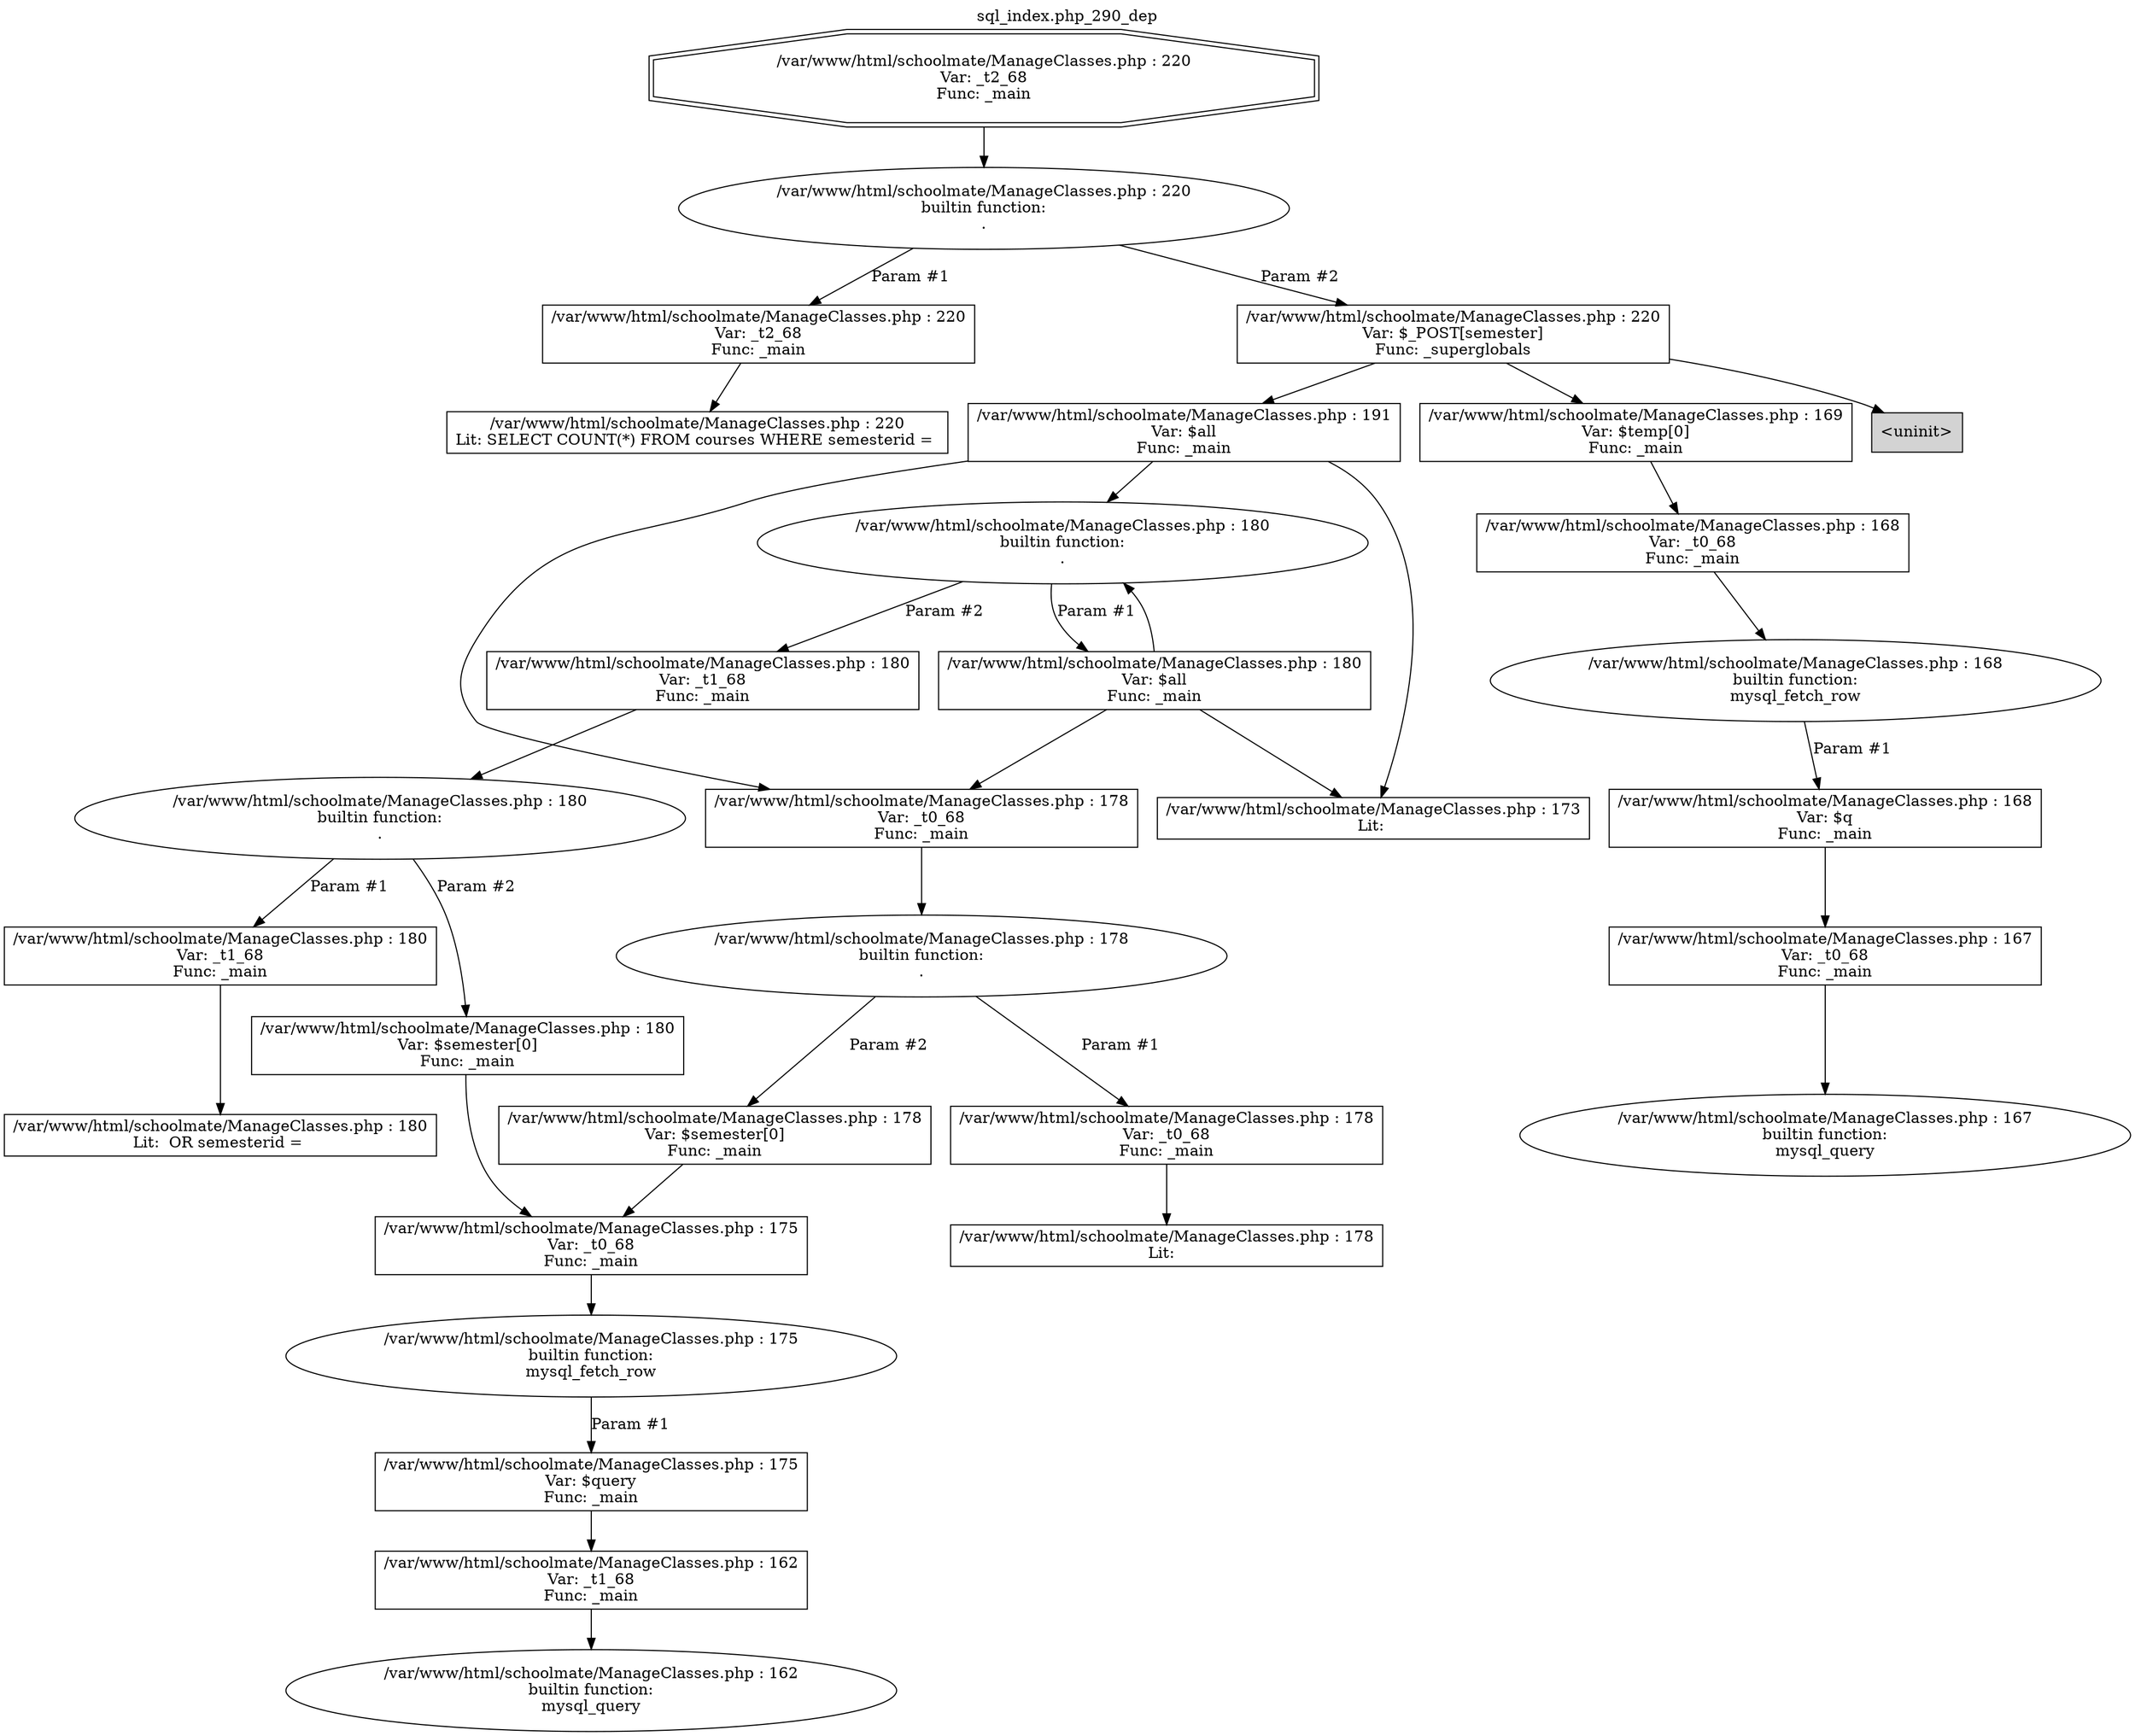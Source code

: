 digraph cfg {
  label="sql_index.php_290_dep";
  labelloc=t;
  n1 [shape=doubleoctagon, label="/var/www/html/schoolmate/ManageClasses.php : 220\nVar: _t2_68\nFunc: _main\n"];
  n2 [shape=ellipse, label="/var/www/html/schoolmate/ManageClasses.php : 220\nbuiltin function:\n.\n"];
  n3 [shape=box, label="/var/www/html/schoolmate/ManageClasses.php : 220\nVar: _t2_68\nFunc: _main\n"];
  n4 [shape=box, label="/var/www/html/schoolmate/ManageClasses.php : 220\nLit: SELECT COUNT(*) FROM courses WHERE semesterid = \n"];
  n5 [shape=box, label="/var/www/html/schoolmate/ManageClasses.php : 220\nVar: $_POST[semester]\nFunc: _superglobals\n"];
  n6 [shape=box, label="/var/www/html/schoolmate/ManageClasses.php : 191\nVar: $all\nFunc: _main\n"];
  n7 [shape=box, label="/var/www/html/schoolmate/ManageClasses.php : 178\nVar: _t0_68\nFunc: _main\n"];
  n8 [shape=ellipse, label="/var/www/html/schoolmate/ManageClasses.php : 178\nbuiltin function:\n.\n"];
  n9 [shape=box, label="/var/www/html/schoolmate/ManageClasses.php : 178\nVar: _t0_68\nFunc: _main\n"];
  n10 [shape=box, label="/var/www/html/schoolmate/ManageClasses.php : 178\nLit:  \n"];
  n11 [shape=box, label="/var/www/html/schoolmate/ManageClasses.php : 178\nVar: $semester[0]\nFunc: _main\n"];
  n12 [shape=box, label="/var/www/html/schoolmate/ManageClasses.php : 175\nVar: _t0_68\nFunc: _main\n"];
  n13 [shape=ellipse, label="/var/www/html/schoolmate/ManageClasses.php : 175\nbuiltin function:\nmysql_fetch_row\n"];
  n14 [shape=box, label="/var/www/html/schoolmate/ManageClasses.php : 175\nVar: $query\nFunc: _main\n"];
  n15 [shape=box, label="/var/www/html/schoolmate/ManageClasses.php : 162\nVar: _t1_68\nFunc: _main\n"];
  n16 [shape=ellipse, label="/var/www/html/schoolmate/ManageClasses.php : 162\nbuiltin function:\nmysql_query\n"];
  n17 [shape=box, label="/var/www/html/schoolmate/ManageClasses.php : 173\nLit: \n"];
  n18 [shape=ellipse, label="/var/www/html/schoolmate/ManageClasses.php : 180\nbuiltin function:\n.\n"];
  n19 [shape=box, label="/var/www/html/schoolmate/ManageClasses.php : 180\nVar: $all\nFunc: _main\n"];
  n20 [shape=box, label="/var/www/html/schoolmate/ManageClasses.php : 180\nVar: _t1_68\nFunc: _main\n"];
  n21 [shape=ellipse, label="/var/www/html/schoolmate/ManageClasses.php : 180\nbuiltin function:\n.\n"];
  n22 [shape=box, label="/var/www/html/schoolmate/ManageClasses.php : 180\nVar: _t1_68\nFunc: _main\n"];
  n23 [shape=box, label="/var/www/html/schoolmate/ManageClasses.php : 180\nLit:  OR semesterid = \n"];
  n24 [shape=box, label="/var/www/html/schoolmate/ManageClasses.php : 180\nVar: $semester[0]\nFunc: _main\n"];
  n25 [shape=box, label="/var/www/html/schoolmate/ManageClasses.php : 169\nVar: $temp[0]\nFunc: _main\n"];
  n26 [shape=box, label="/var/www/html/schoolmate/ManageClasses.php : 168\nVar: _t0_68\nFunc: _main\n"];
  n27 [shape=ellipse, label="/var/www/html/schoolmate/ManageClasses.php : 168\nbuiltin function:\nmysql_fetch_row\n"];
  n28 [shape=box, label="/var/www/html/schoolmate/ManageClasses.php : 168\nVar: $q\nFunc: _main\n"];
  n29 [shape=box, label="/var/www/html/schoolmate/ManageClasses.php : 167\nVar: _t0_68\nFunc: _main\n"];
  n30 [shape=ellipse, label="/var/www/html/schoolmate/ManageClasses.php : 167\nbuiltin function:\nmysql_query\n"];
  n31 [shape=box, label="<uninit>",style=filled];
  n1 -> n2;
  n3 -> n4;
  n2 -> n3[label="Param #1"];
  n2 -> n5[label="Param #2"];
  n7 -> n8;
  n9 -> n10;
  n8 -> n9[label="Param #1"];
  n8 -> n11[label="Param #2"];
  n12 -> n13;
  n15 -> n16;
  n14 -> n15;
  n13 -> n14[label="Param #1"];
  n11 -> n12;
  n6 -> n7;
  n6 -> n17;
  n6 -> n18;
  n19 -> n7;
  n19 -> n17;
  n19 -> n18;
  n18 -> n19[label="Param #1"];
  n18 -> n20[label="Param #2"];
  n20 -> n21;
  n22 -> n23;
  n21 -> n22[label="Param #1"];
  n21 -> n24[label="Param #2"];
  n24 -> n12;
  n5 -> n6;
  n5 -> n25;
  n5 -> n31;
  n26 -> n27;
  n29 -> n30;
  n28 -> n29;
  n27 -> n28[label="Param #1"];
  n25 -> n26;
}

